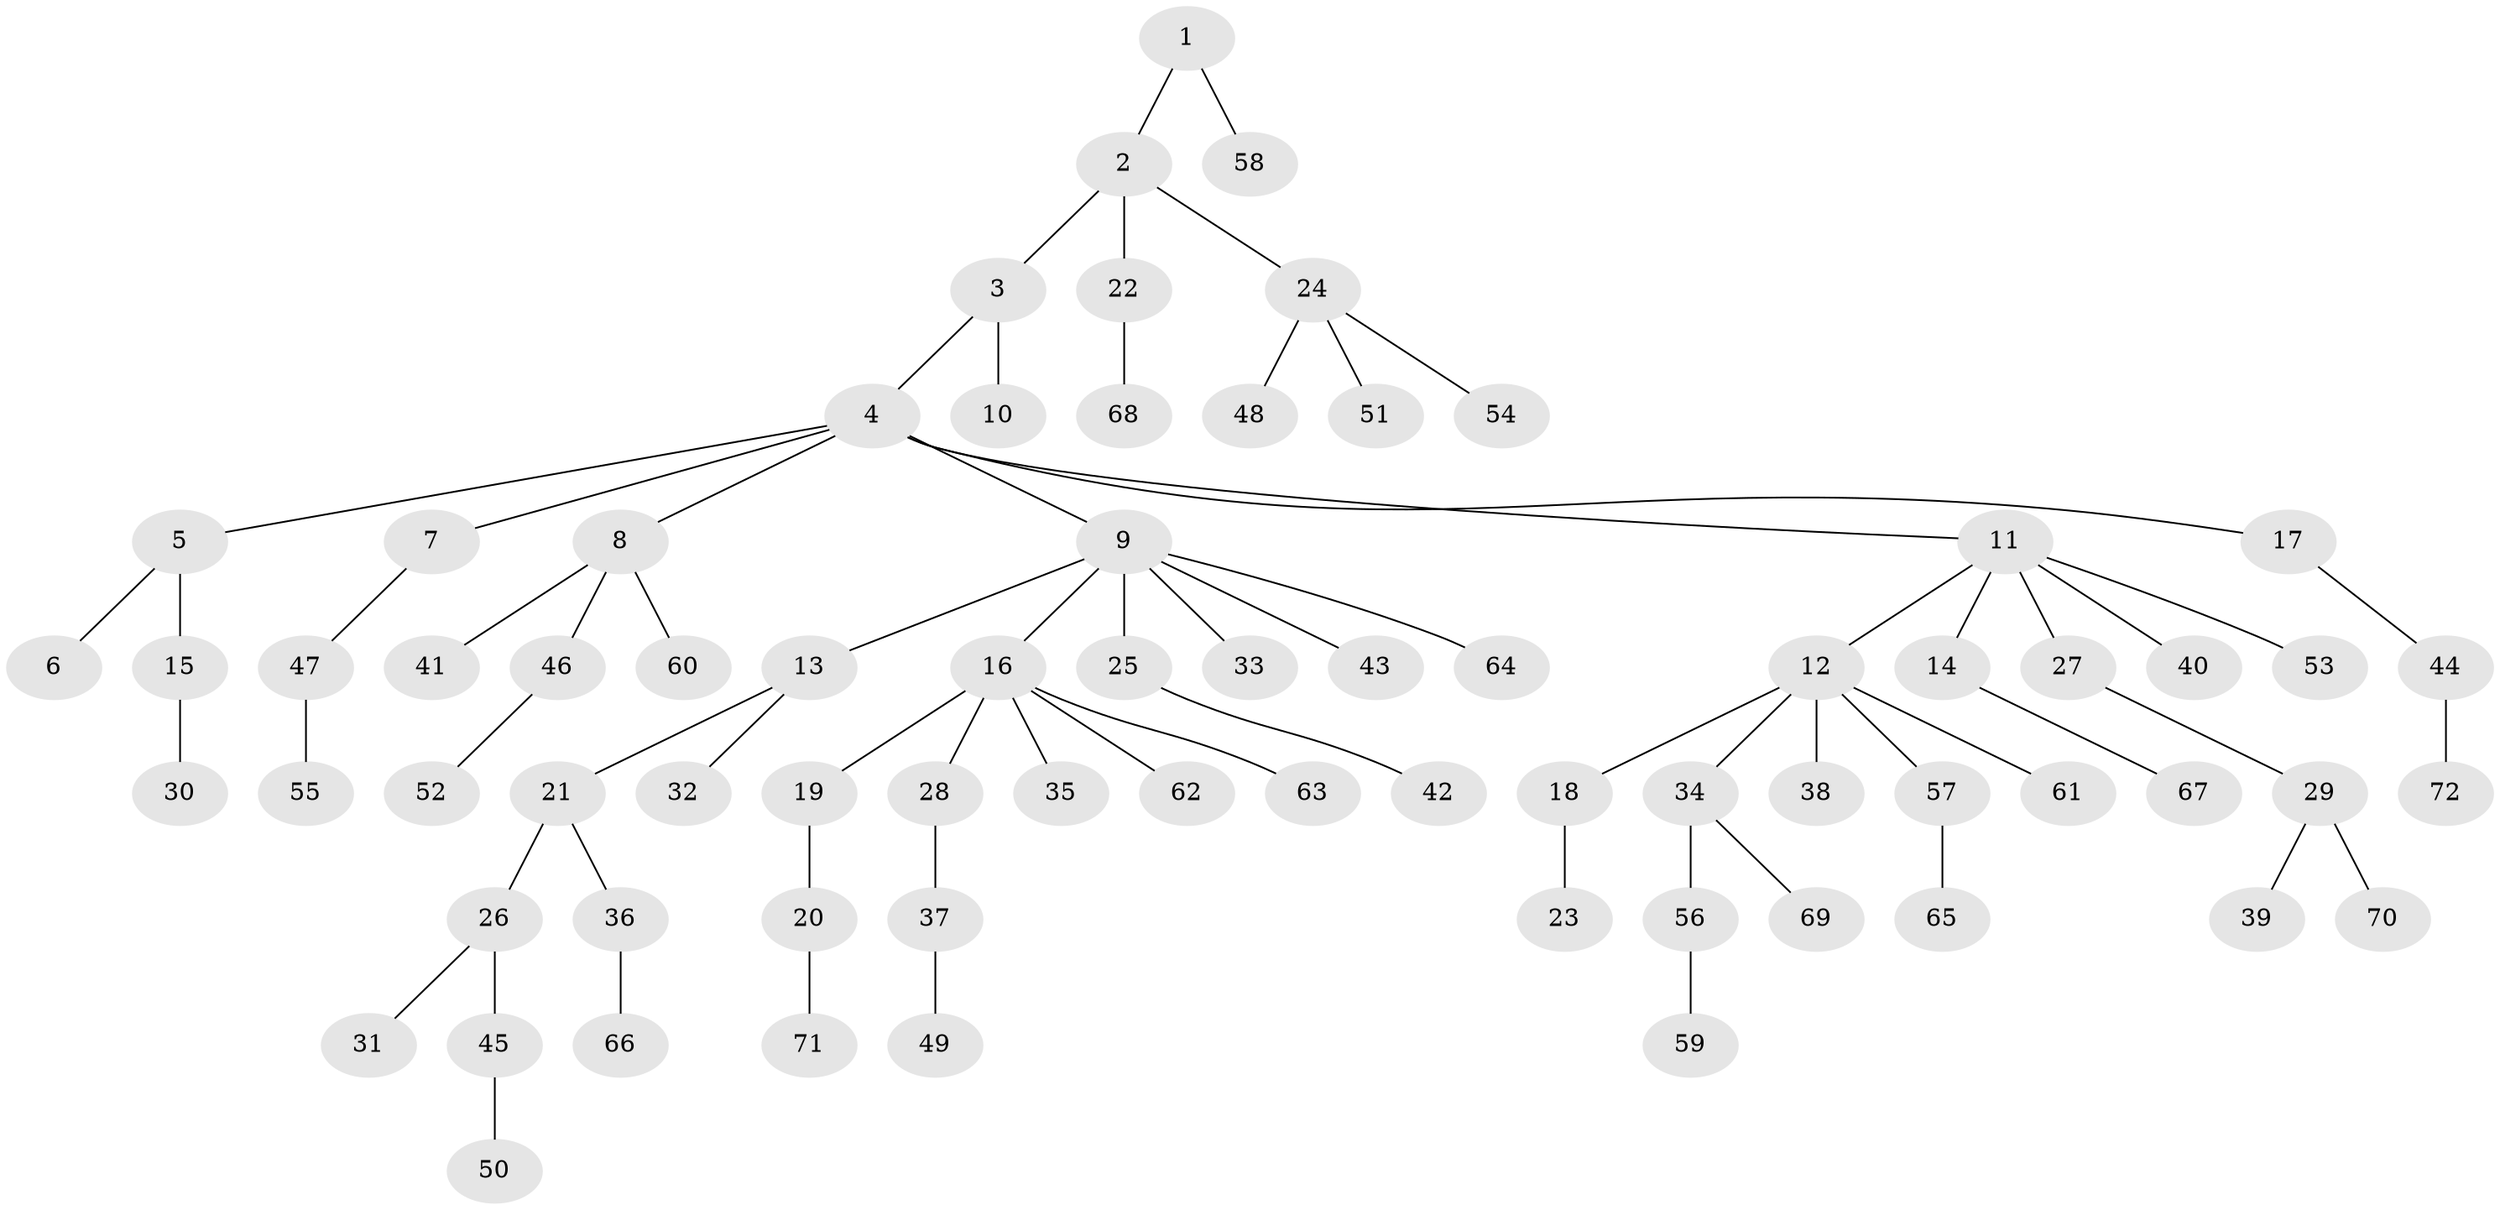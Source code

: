 // Generated by graph-tools (version 1.1) at 2025/37/03/09/25 02:37:01]
// undirected, 72 vertices, 71 edges
graph export_dot {
graph [start="1"]
  node [color=gray90,style=filled];
  1;
  2;
  3;
  4;
  5;
  6;
  7;
  8;
  9;
  10;
  11;
  12;
  13;
  14;
  15;
  16;
  17;
  18;
  19;
  20;
  21;
  22;
  23;
  24;
  25;
  26;
  27;
  28;
  29;
  30;
  31;
  32;
  33;
  34;
  35;
  36;
  37;
  38;
  39;
  40;
  41;
  42;
  43;
  44;
  45;
  46;
  47;
  48;
  49;
  50;
  51;
  52;
  53;
  54;
  55;
  56;
  57;
  58;
  59;
  60;
  61;
  62;
  63;
  64;
  65;
  66;
  67;
  68;
  69;
  70;
  71;
  72;
  1 -- 2;
  1 -- 58;
  2 -- 3;
  2 -- 22;
  2 -- 24;
  3 -- 4;
  3 -- 10;
  4 -- 5;
  4 -- 7;
  4 -- 8;
  4 -- 9;
  4 -- 11;
  4 -- 17;
  5 -- 6;
  5 -- 15;
  7 -- 47;
  8 -- 41;
  8 -- 46;
  8 -- 60;
  9 -- 13;
  9 -- 16;
  9 -- 25;
  9 -- 33;
  9 -- 43;
  9 -- 64;
  11 -- 12;
  11 -- 14;
  11 -- 27;
  11 -- 40;
  11 -- 53;
  12 -- 18;
  12 -- 34;
  12 -- 38;
  12 -- 57;
  12 -- 61;
  13 -- 21;
  13 -- 32;
  14 -- 67;
  15 -- 30;
  16 -- 19;
  16 -- 28;
  16 -- 35;
  16 -- 62;
  16 -- 63;
  17 -- 44;
  18 -- 23;
  19 -- 20;
  20 -- 71;
  21 -- 26;
  21 -- 36;
  22 -- 68;
  24 -- 48;
  24 -- 51;
  24 -- 54;
  25 -- 42;
  26 -- 31;
  26 -- 45;
  27 -- 29;
  28 -- 37;
  29 -- 39;
  29 -- 70;
  34 -- 56;
  34 -- 69;
  36 -- 66;
  37 -- 49;
  44 -- 72;
  45 -- 50;
  46 -- 52;
  47 -- 55;
  56 -- 59;
  57 -- 65;
}
